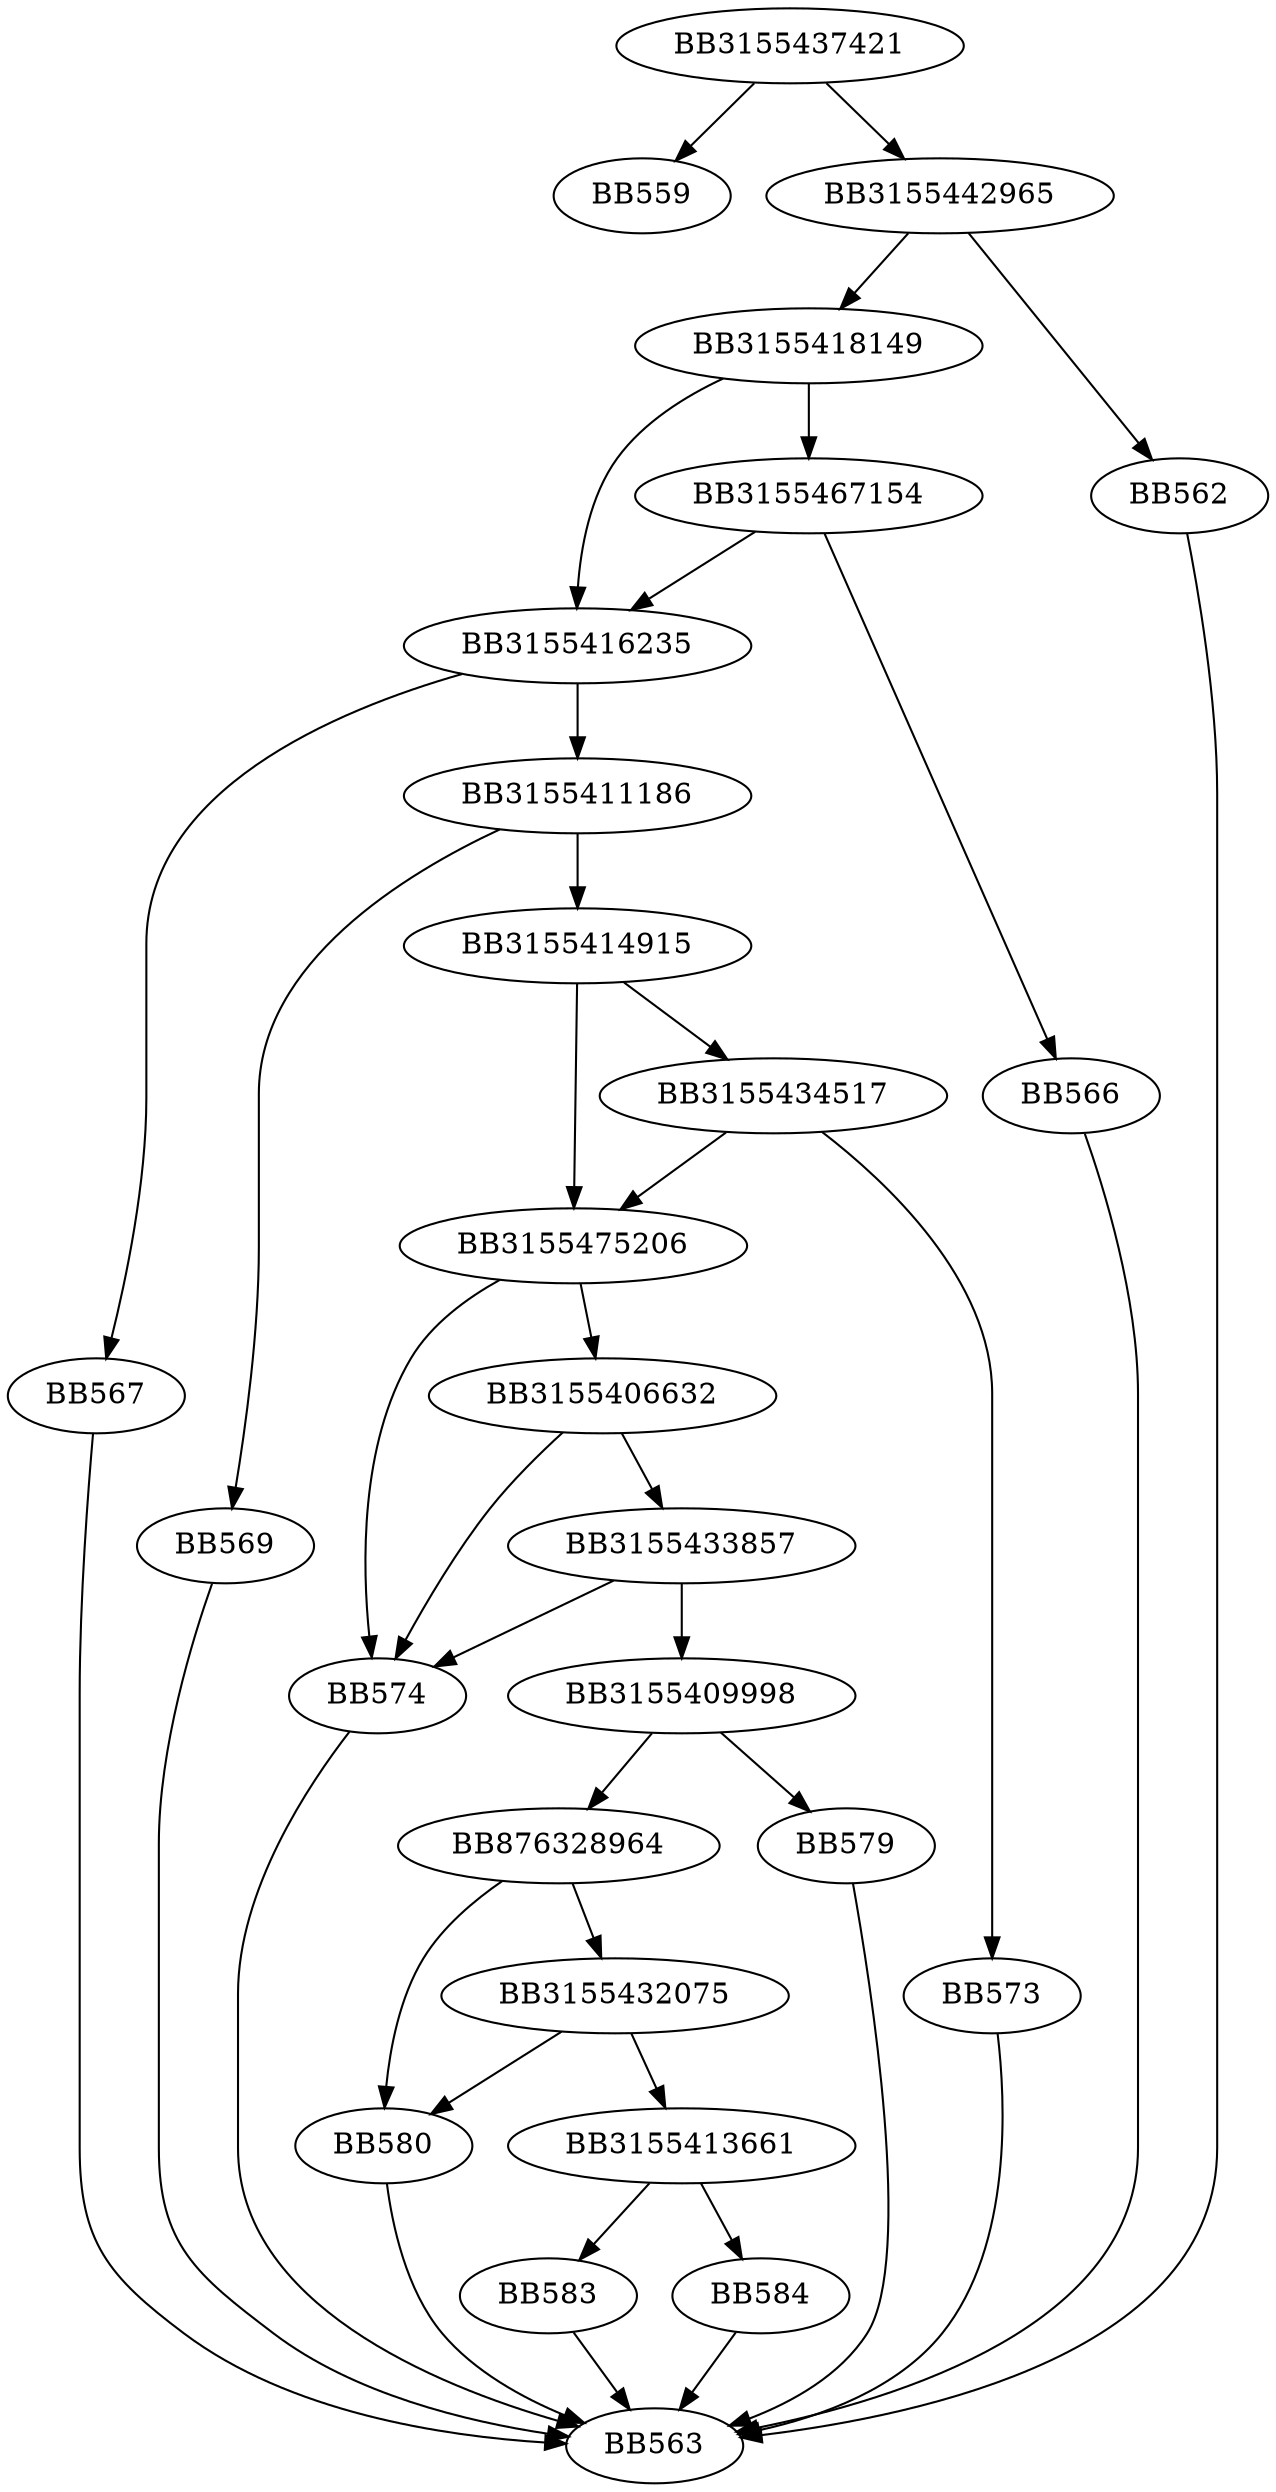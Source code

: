 digraph G{
	BB3155437421->BB559;
	BB3155437421->BB3155442965;
	BB3155442965->BB3155418149;
	BB3155442965->BB562;
	BB562->BB563;
	BB3155418149->BB3155416235;
	BB3155418149->BB3155467154;
	BB3155467154->BB3155416235;
	BB3155467154->BB566;
	BB566->BB563;
	BB3155416235->BB567;
	BB3155416235->BB3155411186;
	BB567->BB563;
	BB3155411186->BB569;
	BB3155411186->BB3155414915;
	BB569->BB563;
	BB3155414915->BB3155475206;
	BB3155414915->BB3155434517;
	BB3155434517->BB3155475206;
	BB3155434517->BB573;
	BB573->BB563;
	BB3155475206->BB574;
	BB3155475206->BB3155406632;
	BB3155406632->BB3155433857;
	BB3155406632->BB574;
	BB3155433857->BB3155409998;
	BB3155433857->BB574;
	BB574->BB563;
	BB3155409998->BB876328964;
	BB3155409998->BB579;
	BB579->BB563;
	BB876328964->BB580;
	BB876328964->BB3155432075;
	BB3155432075->BB3155413661;
	BB3155432075->BB580;
	BB580->BB563;
	BB3155413661->BB583;
	BB3155413661->BB584;
	BB584->BB563;
	BB583->BB563;
}
